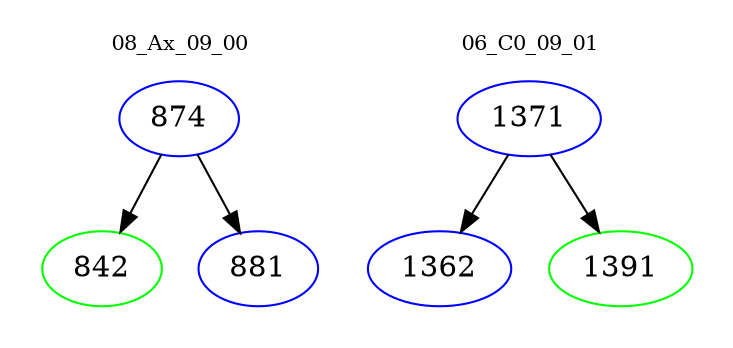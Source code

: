 digraph{
subgraph cluster_0 {
color = white
label = "08_Ax_09_00";
fontsize=10;
T0_874 [label="874", color="blue"]
T0_874 -> T0_842 [color="black"]
T0_842 [label="842", color="green"]
T0_874 -> T0_881 [color="black"]
T0_881 [label="881", color="blue"]
}
subgraph cluster_1 {
color = white
label = "06_C0_09_01";
fontsize=10;
T1_1371 [label="1371", color="blue"]
T1_1371 -> T1_1362 [color="black"]
T1_1362 [label="1362", color="blue"]
T1_1371 -> T1_1391 [color="black"]
T1_1391 [label="1391", color="green"]
}
}
